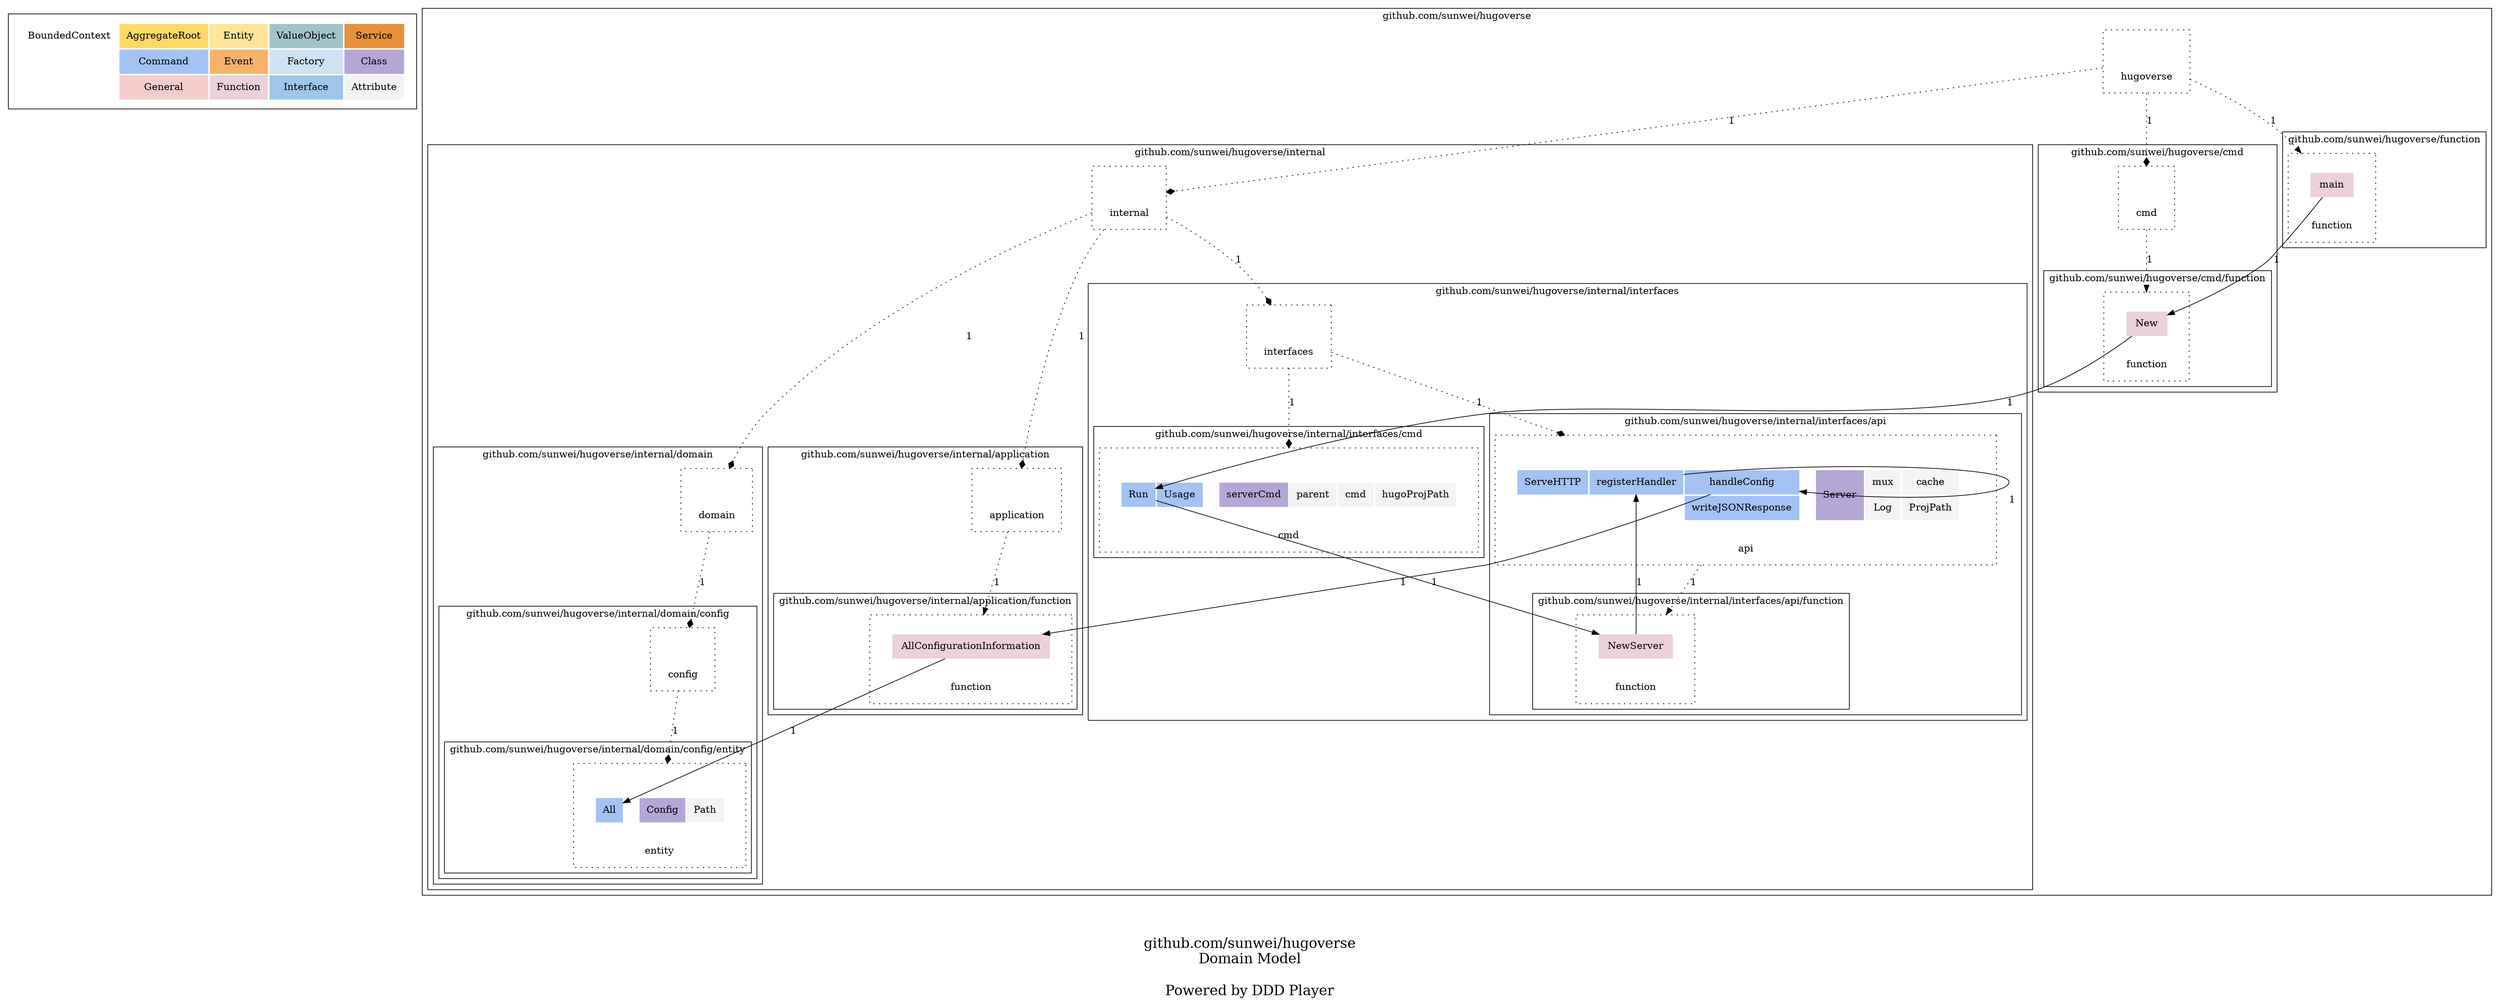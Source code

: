 digraph {
	node [style=dotted shape=rect]

    subgraph cluster_ddd_concept{
		node [color=white]

        ddd_concept [label=<
        <table border="0" cellpadding="10">
		<tr>
			<td bgcolor="#ffffff00" rowspan="1" colspan="1">BoundedContext</td>
			<td bgcolor="#ffd966ff" rowspan="1" colspan="1">AggregateRoot</td>
			<td bgcolor="#ffe599ff" rowspan="1" colspan="1">Entity</td>
			<td bgcolor="#a2c4c9ff" rowspan="1" colspan="1">ValueObject</td>
			<td bgcolor="#e69138ff" rowspan="1" colspan="1">Service</td>
		</tr>
		<tr>
			<td bgcolor="white" rowspan="1" colspan="1"></td>
			<td bgcolor="#a4c2f4ff" rowspan="1" colspan="1">Command</td>
			<td bgcolor="#f6b26bff" rowspan="1" colspan="1">Event</td>
			<td bgcolor="#cfe2f3ff" rowspan="1" colspan="1">Factory</td>
			<td bgcolor="#b4a7d6ff" rowspan="1" colspan="1">Class</td>
			
		</tr>
		<tr>
			<td bgcolor="white" rowspan="1" colspan="1"></td>
			<td bgcolor="#f4ccccff" rowspan="1" colspan="1">General</td>
			<td bgcolor="#ead1dcff" rowspan="1" colspan="1">Function</td>
			<td bgcolor="#9fc5e8ff" rowspan="1" colspan="1">Interface</td>
			<td bgcolor="#f3f3f3ff" rowspan="1" colspan="1">Attribute</td>
		</tr>
        </table>
        > ]
	}

    
		subgraph cluster_d1MKHl {
	
		
    	d1MKHl [label=<
        <table border="0" cellpadding="10">
			
				<tr>
		
			<td port="first_blank_row" bgcolor="white" rowspan="1" colspan="1"></td>
	</tr>
				<tr>
		
			<td port="" bgcolor="white" rowspan="1" colspan="1"></td>
	</tr>
				<tr>
		
			<td port="" bgcolor="white" rowspan="1" colspan="6">hugoverse</td>
	</tr>
        </table>
        > ]
	

	label = "github.com/sunwei/hugoverse"

	
		subgraph cluster_dbxZrIo {
	
		
    	dbxZrIo [label=<
        <table border="0" cellpadding="10">
			
				<tr>
		
			<td port="first_blank_row" bgcolor="white" rowspan="1" colspan="1"></td>
	</tr>
				<tr>
		
			<td port="" bgcolor="white" rowspan="1" colspan="1"></td>
			<td port="detyMWZ" bgcolor="#ead1dcff" rowspan="1" colspan="4">main</td>
			<td port="" bgcolor="white" rowspan="1" colspan="1"></td>
	</tr>
				<tr>
		
			<td port="" bgcolor="white" rowspan="1" colspan="1"></td>
	</tr>
				<tr>
		
			<td port="" bgcolor="white" rowspan="1" colspan="6">function</td>
	</tr>
        </table>
        > ]
	

	label = "github.com/sunwei/hugoverse/function"

	
    }
		subgraph cluster_deqnr0l {
	
		
    	deqnr0l [label=<
        <table border="0" cellpadding="10">
			
				<tr>
		
			<td port="first_blank_row" bgcolor="white" rowspan="1" colspan="1"></td>
	</tr>
				<tr>
		
			<td port="" bgcolor="white" rowspan="1" colspan="1"></td>
	</tr>
				<tr>
		
			<td port="" bgcolor="white" rowspan="1" colspan="6">internal</td>
	</tr>
        </table>
        > ]
	

	label = "github.com/sunwei/hugoverse/internal"

	
		subgraph cluster_ddCj6e4 {
	
		
    	ddCj6e4 [label=<
        <table border="0" cellpadding="10">
			
				<tr>
		
			<td port="first_blank_row" bgcolor="white" rowspan="1" colspan="1"></td>
	</tr>
				<tr>
		
			<td port="" bgcolor="white" rowspan="1" colspan="1"></td>
	</tr>
				<tr>
		
			<td port="" bgcolor="white" rowspan="1" colspan="6">interfaces</td>
	</tr>
        </table>
        > ]
	

	label = "github.com/sunwei/hugoverse/internal/interfaces"

	
		subgraph cluster_ddYjOIV {
	
		
    	ddYjOIV [label=<
        <table border="0" cellpadding="10">
			
				<tr>
		
			<td port="first_blank_row" bgcolor="white" rowspan="1" colspan="1"></td>
	</tr>
				<tr>
		
			<td port="" bgcolor="white" rowspan="1" colspan="1"></td>
	</tr>
				<tr>
		
			<td port="" bgcolor="white" rowspan="1" colspan="1"></td>
			<td port="dgIYDP" bgcolor="#a4c2f4ff" rowspan="1" colspan="1">Run</td>
			<td port="dcHonEr" bgcolor="#a4c2f4ff" rowspan="1" colspan="1">Usage</td>
			<td port="" bgcolor="white" rowspan="1" colspan="1"></td>
			<td port="dlBtcL" bgcolor="#b4a7d6ff" rowspan="1" colspan="1">serverCmd</td>
			<td port="ddvDKjy" bgcolor="#f3f3f3ff" rowspan="1" colspan="1">parent</td>
			<td port="deyfafW" bgcolor="#f3f3f3ff" rowspan="1" colspan="1">cmd</td>
			<td port="dHlH0R" bgcolor="#f3f3f3ff" rowspan="1" colspan="1">hugoProjPath</td>
			<td port="" bgcolor="white" rowspan="1" colspan="1"></td>
	</tr>
				<tr>
		
			<td port="" bgcolor="white" rowspan="1" colspan="1"></td>
	</tr>
				<tr>
		
			<td port="" bgcolor="white" rowspan="1" colspan="9">cmd</td>
	</tr>
        </table>
        > ]
	

	label = "github.com/sunwei/hugoverse/internal/interfaces/cmd"

	
    }
		subgraph cluster_deipcFn {
	
		
    	deipcFn [label=<
        <table border="0" cellpadding="10">
			
				<tr>
		
			<td port="first_blank_row" bgcolor="white" rowspan="1" colspan="1"></td>
	</tr>
				<tr>
		
			<td port="" bgcolor="white" rowspan="1" colspan="1"></td>
	</tr>
				<tr>
		
			<td port="" bgcolor="white" rowspan="1" colspan="1"></td>
			<td port="dcYuHjL" bgcolor="#a4c2f4ff" rowspan="1" colspan="1">ServeHTTP</td>
			<td port="dcDPpwR" bgcolor="#a4c2f4ff" rowspan="1" colspan="1">registerHandler</td>
			<td port="ddX21DI" bgcolor="#a4c2f4ff" rowspan="1" colspan="1">handleConfig</td>
			<td port="" bgcolor="white" rowspan="1" colspan="1"></td>
			<td port="dgg4D1" bgcolor="#b4a7d6ff" rowspan="2" colspan="1">Server</td>
			<td port="dcOLb3G" bgcolor="#f3f3f3ff" rowspan="1" colspan="1">mux</td>
			<td port="dbaCTeQ" bgcolor="#f3f3f3ff" rowspan="1" colspan="1">cache</td>
			<td port="" bgcolor="white" rowspan="1" colspan="1"></td>
			<td port="" bgcolor="white" rowspan="1" colspan="1"></td>
	</tr>
				<tr>
		
			<td port="" bgcolor="white" rowspan="1" colspan="1"></td>
			<td port="" bgcolor="white" rowspan="1" colspan="1"></td>
			<td port="" bgcolor="white" rowspan="1" colspan="1"></td>
			<td port="db8Ew46" bgcolor="#a4c2f4ff" rowspan="1" colspan="1">writeJSONResponse</td>
			<td port="" bgcolor="white" rowspan="1" colspan="1"></td>
			<td port="ddCRQLy" bgcolor="#f3f3f3ff" rowspan="1" colspan="1">Log</td>
			<td port="de9Gc8" bgcolor="#f3f3f3ff" rowspan="1" colspan="1">ProjPath</td>
			<td port="" bgcolor="white" rowspan="1" colspan="1"></td>
			<td port="" bgcolor="white" rowspan="1" colspan="1"></td>
	</tr>
				<tr>
		
			<td port="" bgcolor="white" rowspan="1" colspan="1"></td>
	</tr>
				<tr>
		
			<td port="" bgcolor="white" rowspan="1" colspan="10">api</td>
	</tr>
        </table>
        > ]
	

	label = "github.com/sunwei/hugoverse/internal/interfaces/api"

	
		subgraph cluster_dbpMaBE {
	
		
    	dbpMaBE [label=<
        <table border="0" cellpadding="10">
			
				<tr>
		
			<td port="first_blank_row" bgcolor="white" rowspan="1" colspan="1"></td>
	</tr>
				<tr>
		
			<td port="" bgcolor="white" rowspan="1" colspan="1"></td>
			<td port="dddPUI9" bgcolor="#ead1dcff" rowspan="1" colspan="4">NewServer</td>
			<td port="" bgcolor="white" rowspan="1" colspan="1"></td>
	</tr>
				<tr>
		
			<td port="" bgcolor="white" rowspan="1" colspan="1"></td>
	</tr>
				<tr>
		
			<td port="" bgcolor="white" rowspan="1" colspan="6">function</td>
	</tr>
        </table>
        > ]
	

	label = "github.com/sunwei/hugoverse/internal/interfaces/api/function"

	
    }
    }
    }
		subgraph cluster_dHxzDk {
	
		
    	dHxzDk [label=<
        <table border="0" cellpadding="10">
			
				<tr>
		
			<td port="first_blank_row" bgcolor="white" rowspan="1" colspan="1"></td>
	</tr>
				<tr>
		
			<td port="" bgcolor="white" rowspan="1" colspan="1"></td>
	</tr>
				<tr>
		
			<td port="" bgcolor="white" rowspan="1" colspan="6">domain</td>
	</tr>
        </table>
        > ]
	

	label = "github.com/sunwei/hugoverse/internal/domain"

	
		subgraph cluster_deOjktH {
	
		
    	deOjktH [label=<
        <table border="0" cellpadding="10">
			
				<tr>
		
			<td port="first_blank_row" bgcolor="white" rowspan="1" colspan="1"></td>
	</tr>
				<tr>
		
			<td port="" bgcolor="white" rowspan="1" colspan="1"></td>
	</tr>
				<tr>
		
			<td port="" bgcolor="white" rowspan="1" colspan="6">config</td>
	</tr>
        </table>
        > ]
	

	label = "github.com/sunwei/hugoverse/internal/domain/config"

	
		subgraph cluster_db9gx4R {
	
		
    	db9gx4R [label=<
        <table border="0" cellpadding="10">
			
				<tr>
		
			<td port="first_blank_row" bgcolor="white" rowspan="1" colspan="1"></td>
	</tr>
				<tr>
		
			<td port="" bgcolor="white" rowspan="1" colspan="1"></td>
	</tr>
				<tr>
		
			<td port="" bgcolor="white" rowspan="1" colspan="1"></td>
			<td port="deDYuWE" bgcolor="#a4c2f4ff" rowspan="1" colspan="1">All</td>
			<td port="" bgcolor="white" rowspan="1" colspan="1"></td>
			<td port="ddLb78A" bgcolor="#b4a7d6ff" rowspan="1" colspan="1">Config</td>
			<td port="d66qme" bgcolor="#f3f3f3ff" rowspan="1" colspan="1">Path</td>
			<td port="" bgcolor="white" rowspan="1" colspan="1"></td>
	</tr>
				<tr>
		
			<td port="" bgcolor="white" rowspan="1" colspan="1"></td>
	</tr>
				<tr>
		
			<td port="" bgcolor="white" rowspan="1" colspan="6">entity</td>
	</tr>
        </table>
        > ]
	

	label = "github.com/sunwei/hugoverse/internal/domain/config/entity"

	
    }
    }
    }
		subgraph cluster_dcFiKIs {
	
		
    	dcFiKIs [label=<
        <table border="0" cellpadding="10">
			
				<tr>
		
			<td port="first_blank_row" bgcolor="white" rowspan="1" colspan="1"></td>
	</tr>
				<tr>
		
			<td port="" bgcolor="white" rowspan="1" colspan="1"></td>
	</tr>
				<tr>
		
			<td port="" bgcolor="white" rowspan="1" colspan="6">application</td>
	</tr>
        </table>
        > ]
	

	label = "github.com/sunwei/hugoverse/internal/application"

	
		subgraph cluster_dxOXAd {
	
		
    	dxOXAd [label=<
        <table border="0" cellpadding="10">
			
				<tr>
		
			<td port="first_blank_row" bgcolor="white" rowspan="1" colspan="1"></td>
	</tr>
				<tr>
		
			<td port="" bgcolor="white" rowspan="1" colspan="1"></td>
			<td port="degqbz4" bgcolor="#ead1dcff" rowspan="1" colspan="4">AllConfigurationInformation</td>
			<td port="" bgcolor="white" rowspan="1" colspan="1"></td>
	</tr>
				<tr>
		
			<td port="" bgcolor="white" rowspan="1" colspan="1"></td>
	</tr>
				<tr>
		
			<td port="" bgcolor="white" rowspan="1" colspan="6">function</td>
	</tr>
        </table>
        > ]
	

	label = "github.com/sunwei/hugoverse/internal/application/function"

	
    }
    }
    }
		subgraph cluster_dd8NtQk {
	
		
    	dd8NtQk [label=<
        <table border="0" cellpadding="10">
			
				<tr>
		
			<td port="first_blank_row" bgcolor="white" rowspan="1" colspan="1"></td>
	</tr>
				<tr>
		
			<td port="" bgcolor="white" rowspan="1" colspan="1"></td>
	</tr>
				<tr>
		
			<td port="" bgcolor="white" rowspan="1" colspan="6">cmd</td>
	</tr>
        </table>
        > ]
	

	label = "github.com/sunwei/hugoverse/cmd"

	
		subgraph cluster_dcmDpqB {
	
		
    	dcmDpqB [label=<
        <table border="0" cellpadding="10">
			
				<tr>
		
			<td port="first_blank_row" bgcolor="white" rowspan="1" colspan="1"></td>
	</tr>
				<tr>
		
			<td port="" bgcolor="white" rowspan="1" colspan="1"></td>
			<td port="ddi2esZ" bgcolor="#ead1dcff" rowspan="1" colspan="4">New</td>
			<td port="" bgcolor="white" rowspan="1" colspan="1"></td>
	</tr>
				<tr>
		
			<td port="" bgcolor="white" rowspan="1" colspan="1"></td>
	</tr>
				<tr>
		
			<td port="" bgcolor="white" rowspan="1" colspan="6">function</td>
	</tr>
        </table>
        > ]
	

	label = "github.com/sunwei/hugoverse/cmd/function"

	
    }
    }
    }
		subgraph cluster_dbxZrIo {
	
		
    	dbxZrIo [label=<
        <table border="0" cellpadding="10">
			
				<tr>
		
			<td port="first_blank_row" bgcolor="white" rowspan="1" colspan="1"></td>
	</tr>
				<tr>
		
			<td port="" bgcolor="white" rowspan="1" colspan="1"></td>
			<td port="detyMWZ" bgcolor="#ead1dcff" rowspan="1" colspan="4">main</td>
			<td port="" bgcolor="white" rowspan="1" colspan="1"></td>
	</tr>
				<tr>
		
			<td port="" bgcolor="white" rowspan="1" colspan="1"></td>
	</tr>
				<tr>
		
			<td port="" bgcolor="white" rowspan="1" colspan="6">function</td>
	</tr>
        </table>
        > ]
	

	label = "github.com/sunwei/hugoverse/function"

	
    }
		subgraph cluster_deqnr0l {
	
		
    	deqnr0l [label=<
        <table border="0" cellpadding="10">
			
				<tr>
		
			<td port="first_blank_row" bgcolor="white" rowspan="1" colspan="1"></td>
	</tr>
				<tr>
		
			<td port="" bgcolor="white" rowspan="1" colspan="1"></td>
	</tr>
				<tr>
		
			<td port="" bgcolor="white" rowspan="1" colspan="6">internal</td>
	</tr>
        </table>
        > ]
	

	label = "github.com/sunwei/hugoverse/internal"

	
		subgraph cluster_ddCj6e4 {
	
		
    	ddCj6e4 [label=<
        <table border="0" cellpadding="10">
			
				<tr>
		
			<td port="first_blank_row" bgcolor="white" rowspan="1" colspan="1"></td>
	</tr>
				<tr>
		
			<td port="" bgcolor="white" rowspan="1" colspan="1"></td>
	</tr>
				<tr>
		
			<td port="" bgcolor="white" rowspan="1" colspan="6">interfaces</td>
	</tr>
        </table>
        > ]
	

	label = "github.com/sunwei/hugoverse/internal/interfaces"

	
		subgraph cluster_ddYjOIV {
	
		
    	ddYjOIV [label=<
        <table border="0" cellpadding="10">
			
				<tr>
		
			<td port="first_blank_row" bgcolor="white" rowspan="1" colspan="1"></td>
	</tr>
				<tr>
		
			<td port="" bgcolor="white" rowspan="1" colspan="1"></td>
	</tr>
				<tr>
		
			<td port="" bgcolor="white" rowspan="1" colspan="1"></td>
			<td port="dgIYDP" bgcolor="#a4c2f4ff" rowspan="1" colspan="1">Run</td>
			<td port="dcHonEr" bgcolor="#a4c2f4ff" rowspan="1" colspan="1">Usage</td>
			<td port="" bgcolor="white" rowspan="1" colspan="1"></td>
			<td port="dlBtcL" bgcolor="#b4a7d6ff" rowspan="1" colspan="1">serverCmd</td>
			<td port="ddvDKjy" bgcolor="#f3f3f3ff" rowspan="1" colspan="1">parent</td>
			<td port="deyfafW" bgcolor="#f3f3f3ff" rowspan="1" colspan="1">cmd</td>
			<td port="dHlH0R" bgcolor="#f3f3f3ff" rowspan="1" colspan="1">hugoProjPath</td>
			<td port="" bgcolor="white" rowspan="1" colspan="1"></td>
	</tr>
				<tr>
		
			<td port="" bgcolor="white" rowspan="1" colspan="1"></td>
	</tr>
				<tr>
		
			<td port="" bgcolor="white" rowspan="1" colspan="9">cmd</td>
	</tr>
        </table>
        > ]
	

	label = "github.com/sunwei/hugoverse/internal/interfaces/cmd"

	
    }
		subgraph cluster_deipcFn {
	
		
    	deipcFn [label=<
        <table border="0" cellpadding="10">
			
				<tr>
		
			<td port="first_blank_row" bgcolor="white" rowspan="1" colspan="1"></td>
	</tr>
				<tr>
		
			<td port="" bgcolor="white" rowspan="1" colspan="1"></td>
	</tr>
				<tr>
		
			<td port="" bgcolor="white" rowspan="1" colspan="1"></td>
			<td port="dcYuHjL" bgcolor="#a4c2f4ff" rowspan="1" colspan="1">ServeHTTP</td>
			<td port="dcDPpwR" bgcolor="#a4c2f4ff" rowspan="1" colspan="1">registerHandler</td>
			<td port="ddX21DI" bgcolor="#a4c2f4ff" rowspan="1" colspan="1">handleConfig</td>
			<td port="" bgcolor="white" rowspan="1" colspan="1"></td>
			<td port="dgg4D1" bgcolor="#b4a7d6ff" rowspan="2" colspan="1">Server</td>
			<td port="dcOLb3G" bgcolor="#f3f3f3ff" rowspan="1" colspan="1">mux</td>
			<td port="dbaCTeQ" bgcolor="#f3f3f3ff" rowspan="1" colspan="1">cache</td>
			<td port="" bgcolor="white" rowspan="1" colspan="1"></td>
			<td port="" bgcolor="white" rowspan="1" colspan="1"></td>
	</tr>
				<tr>
		
			<td port="" bgcolor="white" rowspan="1" colspan="1"></td>
			<td port="" bgcolor="white" rowspan="1" colspan="1"></td>
			<td port="" bgcolor="white" rowspan="1" colspan="1"></td>
			<td port="db8Ew46" bgcolor="#a4c2f4ff" rowspan="1" colspan="1">writeJSONResponse</td>
			<td port="" bgcolor="white" rowspan="1" colspan="1"></td>
			<td port="ddCRQLy" bgcolor="#f3f3f3ff" rowspan="1" colspan="1">Log</td>
			<td port="de9Gc8" bgcolor="#f3f3f3ff" rowspan="1" colspan="1">ProjPath</td>
			<td port="" bgcolor="white" rowspan="1" colspan="1"></td>
			<td port="" bgcolor="white" rowspan="1" colspan="1"></td>
	</tr>
				<tr>
		
			<td port="" bgcolor="white" rowspan="1" colspan="1"></td>
	</tr>
				<tr>
		
			<td port="" bgcolor="white" rowspan="1" colspan="10">api</td>
	</tr>
        </table>
        > ]
	

	label = "github.com/sunwei/hugoverse/internal/interfaces/api"

	
		subgraph cluster_dbpMaBE {
	
		
    	dbpMaBE [label=<
        <table border="0" cellpadding="10">
			
				<tr>
		
			<td port="first_blank_row" bgcolor="white" rowspan="1" colspan="1"></td>
	</tr>
				<tr>
		
			<td port="" bgcolor="white" rowspan="1" colspan="1"></td>
			<td port="dddPUI9" bgcolor="#ead1dcff" rowspan="1" colspan="4">NewServer</td>
			<td port="" bgcolor="white" rowspan="1" colspan="1"></td>
	</tr>
				<tr>
		
			<td port="" bgcolor="white" rowspan="1" colspan="1"></td>
	</tr>
				<tr>
		
			<td port="" bgcolor="white" rowspan="1" colspan="6">function</td>
	</tr>
        </table>
        > ]
	

	label = "github.com/sunwei/hugoverse/internal/interfaces/api/function"

	
    }
    }
    }
		subgraph cluster_dHxzDk {
	
		
    	dHxzDk [label=<
        <table border="0" cellpadding="10">
			
				<tr>
		
			<td port="first_blank_row" bgcolor="white" rowspan="1" colspan="1"></td>
	</tr>
				<tr>
		
			<td port="" bgcolor="white" rowspan="1" colspan="1"></td>
	</tr>
				<tr>
		
			<td port="" bgcolor="white" rowspan="1" colspan="6">domain</td>
	</tr>
        </table>
        > ]
	

	label = "github.com/sunwei/hugoverse/internal/domain"

	
		subgraph cluster_deOjktH {
	
		
    	deOjktH [label=<
        <table border="0" cellpadding="10">
			
				<tr>
		
			<td port="first_blank_row" bgcolor="white" rowspan="1" colspan="1"></td>
	</tr>
				<tr>
		
			<td port="" bgcolor="white" rowspan="1" colspan="1"></td>
	</tr>
				<tr>
		
			<td port="" bgcolor="white" rowspan="1" colspan="6">config</td>
	</tr>
        </table>
        > ]
	

	label = "github.com/sunwei/hugoverse/internal/domain/config"

	
		subgraph cluster_db9gx4R {
	
		
    	db9gx4R [label=<
        <table border="0" cellpadding="10">
			
				<tr>
		
			<td port="first_blank_row" bgcolor="white" rowspan="1" colspan="1"></td>
	</tr>
				<tr>
		
			<td port="" bgcolor="white" rowspan="1" colspan="1"></td>
	</tr>
				<tr>
		
			<td port="" bgcolor="white" rowspan="1" colspan="1"></td>
			<td port="deDYuWE" bgcolor="#a4c2f4ff" rowspan="1" colspan="1">All</td>
			<td port="" bgcolor="white" rowspan="1" colspan="1"></td>
			<td port="ddLb78A" bgcolor="#b4a7d6ff" rowspan="1" colspan="1">Config</td>
			<td port="d66qme" bgcolor="#f3f3f3ff" rowspan="1" colspan="1">Path</td>
			<td port="" bgcolor="white" rowspan="1" colspan="1"></td>
	</tr>
				<tr>
		
			<td port="" bgcolor="white" rowspan="1" colspan="1"></td>
	</tr>
				<tr>
		
			<td port="" bgcolor="white" rowspan="1" colspan="6">entity</td>
	</tr>
        </table>
        > ]
	

	label = "github.com/sunwei/hugoverse/internal/domain/config/entity"

	
    }
    }
    }
		subgraph cluster_dcFiKIs {
	
		
    	dcFiKIs [label=<
        <table border="0" cellpadding="10">
			
				<tr>
		
			<td port="first_blank_row" bgcolor="white" rowspan="1" colspan="1"></td>
	</tr>
				<tr>
		
			<td port="" bgcolor="white" rowspan="1" colspan="1"></td>
	</tr>
				<tr>
		
			<td port="" bgcolor="white" rowspan="1" colspan="6">application</td>
	</tr>
        </table>
        > ]
	

	label = "github.com/sunwei/hugoverse/internal/application"

	
		subgraph cluster_dxOXAd {
	
		
    	dxOXAd [label=<
        <table border="0" cellpadding="10">
			
				<tr>
		
			<td port="first_blank_row" bgcolor="white" rowspan="1" colspan="1"></td>
	</tr>
				<tr>
		
			<td port="" bgcolor="white" rowspan="1" colspan="1"></td>
			<td port="degqbz4" bgcolor="#ead1dcff" rowspan="1" colspan="4">AllConfigurationInformation</td>
			<td port="" bgcolor="white" rowspan="1" colspan="1"></td>
	</tr>
				<tr>
		
			<td port="" bgcolor="white" rowspan="1" colspan="1"></td>
	</tr>
				<tr>
		
			<td port="" bgcolor="white" rowspan="1" colspan="6">function</td>
	</tr>
        </table>
        > ]
	

	label = "github.com/sunwei/hugoverse/internal/application/function"

	
    }
    }
    }
		subgraph cluster_dd8NtQk {
	
		
    	dd8NtQk [label=<
        <table border="0" cellpadding="10">
			
				<tr>
		
			<td port="first_blank_row" bgcolor="white" rowspan="1" colspan="1"></td>
	</tr>
				<tr>
		
			<td port="" bgcolor="white" rowspan="1" colspan="1"></td>
	</tr>
				<tr>
		
			<td port="" bgcolor="white" rowspan="1" colspan="6">cmd</td>
	</tr>
        </table>
        > ]
	

	label = "github.com/sunwei/hugoverse/cmd"

	
		subgraph cluster_dcmDpqB {
	
		
    	dcmDpqB [label=<
        <table border="0" cellpadding="10">
			
				<tr>
		
			<td port="first_blank_row" bgcolor="white" rowspan="1" colspan="1"></td>
	</tr>
				<tr>
		
			<td port="" bgcolor="white" rowspan="1" colspan="1"></td>
			<td port="ddi2esZ" bgcolor="#ead1dcff" rowspan="1" colspan="4">New</td>
			<td port="" bgcolor="white" rowspan="1" colspan="1"></td>
	</tr>
				<tr>
		
			<td port="" bgcolor="white" rowspan="1" colspan="1"></td>
	</tr>
				<tr>
		
			<td port="" bgcolor="white" rowspan="1" colspan="6">function</td>
	</tr>
        </table>
        > ]
	

	label = "github.com/sunwei/hugoverse/cmd/function"

	
    }
    }

	
		d1MKHl -> deqnr0l  [style=dotted arrowhead=diamond label="1" tooltip="hugoverse -> internal: \n\n"]
		deipcFn:ddX21DI -> dxOXAd:degqbz4  [style=solid arrowhead=normal label="1" tooltip="Server.handleConfig -> AllConfigurationInformation: \n\nFrom: config.go (Line: 11, Column: 60) To: config.go (Line: 9, Column: 6)\n"]
		ddYjOIV:dgIYDP -> dbpMaBE:dddPUI9  [style=solid arrowhead=normal label="1" tooltip="serverCmd.Run -> NewServer: \n\nFrom: server.go (Line: 56, Column: 25) To: server.go (Line: 19, Column: 6)\n"]
		dbxZrIo:detyMWZ -> dcmDpqB:ddi2esZ  [style=solid arrowhead=normal label="1" tooltip="main -> New: \n\nFrom: main.go (Line: 10, Column: 16) To: command.go (Line: 11, Column: 6)\n"]
		dHxzDk -> deOjktH  [style=dotted arrowhead=diamond label="1" tooltip="domain -> config: \n\n"]
		dd8NtQk -> dcmDpqB  [style=dotted arrowhead=normal label="1" tooltip="cmd -> function: \n\n"]
		deOjktH -> db9gx4R  [style=dotted arrowhead=diamond label="1" tooltip="config -> entity: \n\n"]
		dcFiKIs -> dxOXAd  [style=dotted arrowhead=normal label="1" tooltip="application -> function: \n\n"]
		dxOXAd:degqbz4 -> db9gx4R:deDYuWE  [style=solid arrowhead=normal label="1" tooltip="AllConfigurationInformation -> Config.All: \n\nFrom: config.go (Line: 12, Column: 14) To: config.go (Line: 12, Column: 18)\n"]
		ddCj6e4 -> ddYjOIV  [style=dotted arrowhead=diamond label="1" tooltip="interfaces -> cmd: \n\n"]
		deipcFn -> dbpMaBE  [style=dotted arrowhead=normal label="1" tooltip="api -> function: \n\n"]
		ddCj6e4 -> deipcFn  [style=dotted arrowhead=diamond label="1" tooltip="interfaces -> api: \n\n"]
		deqnr0l -> ddCj6e4  [style=dotted arrowhead=diamond label="1" tooltip="internal -> interfaces: \n\n"]
		deqnr0l -> dcFiKIs  [style=dotted arrowhead=diamond label="1" tooltip="internal -> application: \n\n"]
		d1MKHl -> dd8NtQk  [style=dotted arrowhead=diamond label="1" tooltip="hugoverse -> cmd: \n\n"]
		deipcFn:dcDPpwR -> deipcFn:ddX21DI  [style=solid arrowhead=normal label="1" tooltip="Server.registerHandler -> Server.handleConfig: \n\nFrom: server.go (Line: 34, Column: 18) To: config.go (Line: 8, Column: 18)\n"]
		dbpMaBE:dddPUI9 -> deipcFn:dcDPpwR  [style=solid arrowhead=normal label="1" tooltip="NewServer -> Server.registerHandler: \n\nFrom: server.go (Line: 29, Column: 19) To: server.go (Line: 33, Column: 18)\n"]
		dcmDpqB:ddi2esZ -> ddYjOIV:dgIYDP  [style=solid arrowhead=normal label="1" tooltip="New -> serverCmd.Run: \n\nFrom: command.go (Line: 51, Column: 25) To: server.go (Line: 40, Column: 22)\n"]
		d1MKHl -> dbxZrIo  [style=dotted arrowhead=normal label="1" tooltip="hugoverse -> function: \n\n"]
		deqnr0l -> dHxzDk  [style=dotted arrowhead=diamond label="1" tooltip="internal -> domain: \n\n"]

	label = "\n\ngithub.com/sunwei/hugoverse\nDomain Model\n\nPowered by DDD Player";
    fontsize=20;
}
